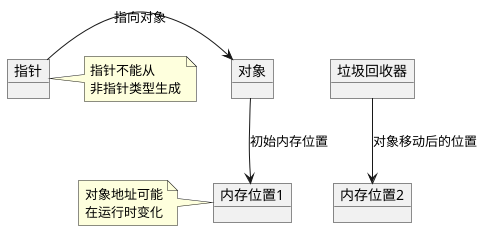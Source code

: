 @startuml
object "对象" as Obj1
object "指针" as Ptr1
object "内存位置1" as Mem1
object "内存位置2" as Mem2
object "垃圾回收器" as GC

Obj1 -down-> Mem1 : 初始内存位置
Ptr1 -right-> Obj1 : 指向对象
GC -down-> Mem2 : 对象移动后的位置

note right of Ptr1
指针不能从
非指针类型生成
end note

note left of Mem1
对象地址可能
在运行时变化
end note
@enduml
